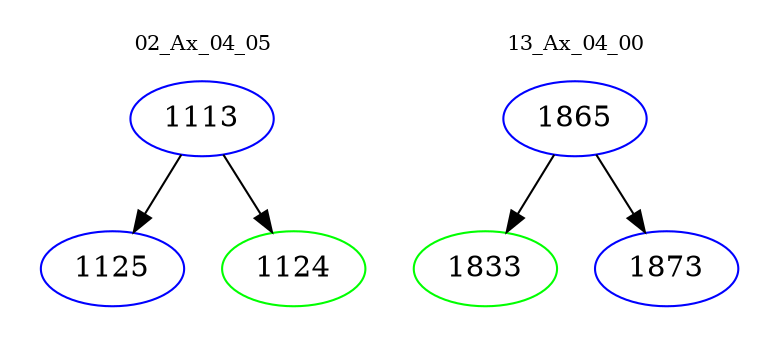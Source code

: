 digraph{
subgraph cluster_0 {
color = white
label = "02_Ax_04_05";
fontsize=10;
T0_1113 [label="1113", color="blue"]
T0_1113 -> T0_1125 [color="black"]
T0_1125 [label="1125", color="blue"]
T0_1113 -> T0_1124 [color="black"]
T0_1124 [label="1124", color="green"]
}
subgraph cluster_1 {
color = white
label = "13_Ax_04_00";
fontsize=10;
T1_1865 [label="1865", color="blue"]
T1_1865 -> T1_1833 [color="black"]
T1_1833 [label="1833", color="green"]
T1_1865 -> T1_1873 [color="black"]
T1_1873 [label="1873", color="blue"]
}
}
